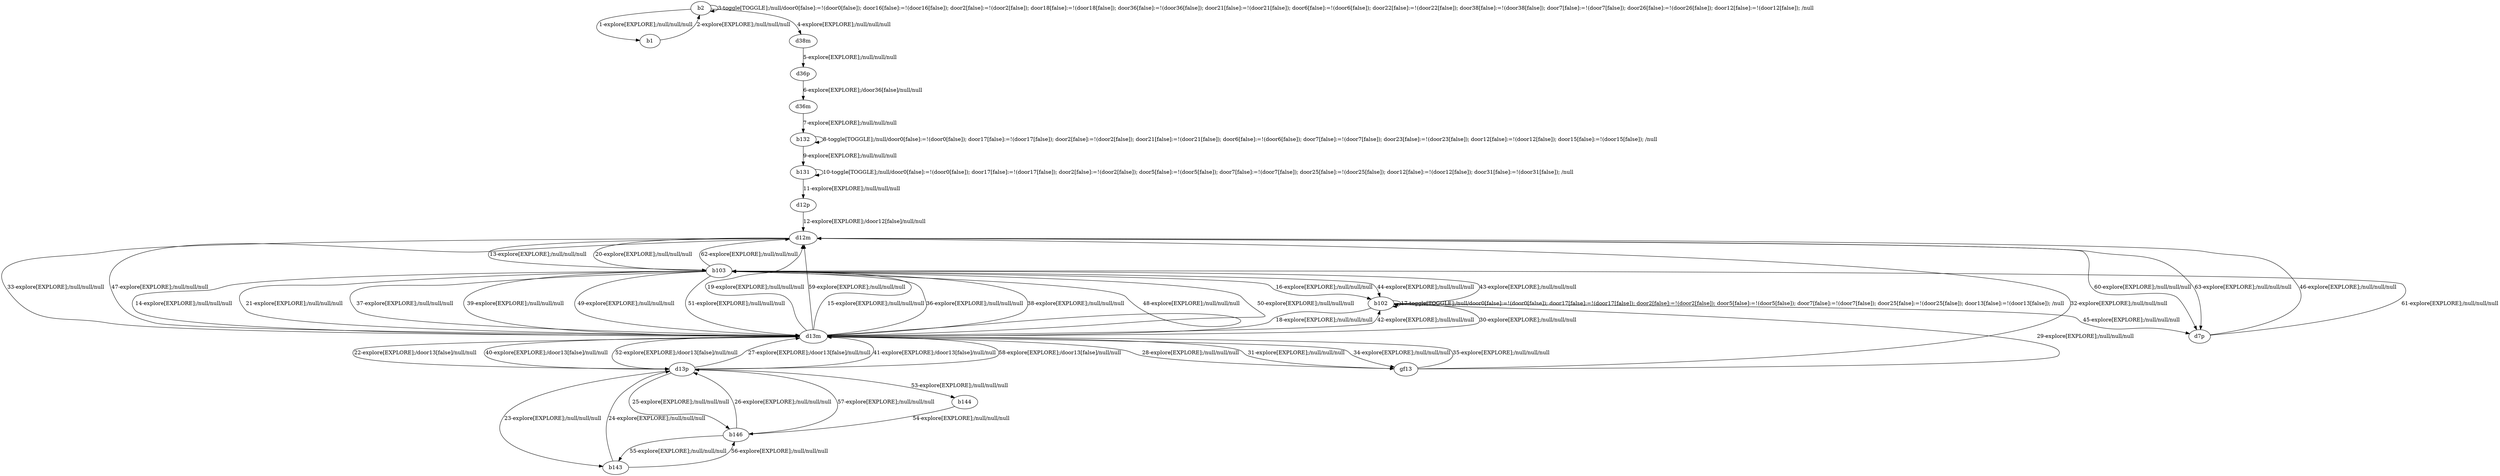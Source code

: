 # Total number of goals covered by this test: 3
# gf13 --> d12m
# b144 --> b146
# b146 --> d13p

digraph g {
"b2" -> "b1" [label = "1-explore[EXPLORE];/null/null/null"];
"b1" -> "b2" [label = "2-explore[EXPLORE];/null/null/null"];
"b2" -> "b2" [label = "3-toggle[TOGGLE];/null/door0[false]:=!(door0[false]); door16[false]:=!(door16[false]); door2[false]:=!(door2[false]); door18[false]:=!(door18[false]); door36[false]:=!(door36[false]); door21[false]:=!(door21[false]); door6[false]:=!(door6[false]); door22[false]:=!(door22[false]); door38[false]:=!(door38[false]); door7[false]:=!(door7[false]); door26[false]:=!(door26[false]); door12[false]:=!(door12[false]); /null"];
"b2" -> "d38m" [label = "4-explore[EXPLORE];/null/null/null"];
"d38m" -> "d36p" [label = "5-explore[EXPLORE];/null/null/null"];
"d36p" -> "d36m" [label = "6-explore[EXPLORE];/door36[false]/null/null"];
"d36m" -> "b132" [label = "7-explore[EXPLORE];/null/null/null"];
"b132" -> "b132" [label = "8-toggle[TOGGLE];/null/door0[false]:=!(door0[false]); door17[false]:=!(door17[false]); door2[false]:=!(door2[false]); door21[false]:=!(door21[false]); door6[false]:=!(door6[false]); door7[false]:=!(door7[false]); door23[false]:=!(door23[false]); door12[false]:=!(door12[false]); door15[false]:=!(door15[false]); /null"];
"b132" -> "b131" [label = "9-explore[EXPLORE];/null/null/null"];
"b131" -> "b131" [label = "10-toggle[TOGGLE];/null/door0[false]:=!(door0[false]); door17[false]:=!(door17[false]); door2[false]:=!(door2[false]); door5[false]:=!(door5[false]); door7[false]:=!(door7[false]); door25[false]:=!(door25[false]); door12[false]:=!(door12[false]); door31[false]:=!(door31[false]); /null"];
"b131" -> "d12p" [label = "11-explore[EXPLORE];/null/null/null"];
"d12p" -> "d12m" [label = "12-explore[EXPLORE];/door12[false]/null/null"];
"d12m" -> "b103" [label = "13-explore[EXPLORE];/null/null/null"];
"b103" -> "d13m" [label = "14-explore[EXPLORE];/null/null/null"];
"d13m" -> "b103" [label = "15-explore[EXPLORE];/null/null/null"];
"b103" -> "b102" [label = "16-explore[EXPLORE];/null/null/null"];
"b102" -> "b102" [label = "17-toggle[TOGGLE];/null/door0[false]:=!(door0[false]); door17[false]:=!(door17[false]); door2[false]:=!(door2[false]); door5[false]:=!(door5[false]); door7[false]:=!(door7[false]); door25[false]:=!(door25[false]); door13[false]:=!(door13[false]); /null"];
"b102" -> "d13m" [label = "18-explore[EXPLORE];/null/null/null"];
"d13m" -> "d12m" [label = "19-explore[EXPLORE];/null/null/null"];
"d12m" -> "b103" [label = "20-explore[EXPLORE];/null/null/null"];
"b103" -> "d13m" [label = "21-explore[EXPLORE];/null/null/null"];
"d13m" -> "d13p" [label = "22-explore[EXPLORE];/door13[false]/null/null"];
"d13p" -> "b143" [label = "23-explore[EXPLORE];/null/null/null"];
"b143" -> "d13p" [label = "24-explore[EXPLORE];/null/null/null"];
"d13p" -> "b146" [label = "25-explore[EXPLORE];/null/null/null"];
"b146" -> "d13p" [label = "26-explore[EXPLORE];/null/null/null"];
"d13p" -> "d13m" [label = "27-explore[EXPLORE];/door13[false]/null/null"];
"d13m" -> "gf13" [label = "28-explore[EXPLORE];/null/null/null"];
"gf13" -> "b102" [label = "29-explore[EXPLORE];/null/null/null"];
"b102" -> "d13m" [label = "30-explore[EXPLORE];/null/null/null"];
"d13m" -> "gf13" [label = "31-explore[EXPLORE];/null/null/null"];
"gf13" -> "d12m" [label = "32-explore[EXPLORE];/null/null/null"];
"d12m" -> "d13m" [label = "33-explore[EXPLORE];/null/null/null"];
"d13m" -> "gf13" [label = "34-explore[EXPLORE];/null/null/null"];
"gf13" -> "d13m" [label = "35-explore[EXPLORE];/null/null/null"];
"d13m" -> "b103" [label = "36-explore[EXPLORE];/null/null/null"];
"b103" -> "d13m" [label = "37-explore[EXPLORE];/null/null/null"];
"d13m" -> "b103" [label = "38-explore[EXPLORE];/null/null/null"];
"b103" -> "d13m" [label = "39-explore[EXPLORE];/null/null/null"];
"d13m" -> "d13p" [label = "40-explore[EXPLORE];/door13[false]/null/null"];
"d13p" -> "d13m" [label = "41-explore[EXPLORE];/door13[false]/null/null"];
"d13m" -> "b102" [label = "42-explore[EXPLORE];/null/null/null"];
"b102" -> "b103" [label = "43-explore[EXPLORE];/null/null/null"];
"b103" -> "b102" [label = "44-explore[EXPLORE];/null/null/null"];
"b102" -> "d7p" [label = "45-explore[EXPLORE];/null/null/null"];
"d7p" -> "d12m" [label = "46-explore[EXPLORE];/null/null/null"];
"d12m" -> "d13m" [label = "47-explore[EXPLORE];/null/null/null"];
"d13m" -> "b103" [label = "48-explore[EXPLORE];/null/null/null"];
"b103" -> "d13m" [label = "49-explore[EXPLORE];/null/null/null"];
"d13m" -> "b103" [label = "50-explore[EXPLORE];/null/null/null"];
"b103" -> "d13m" [label = "51-explore[EXPLORE];/null/null/null"];
"d13m" -> "d13p" [label = "52-explore[EXPLORE];/door13[false]/null/null"];
"d13p" -> "b144" [label = "53-explore[EXPLORE];/null/null/null"];
"b144" -> "b146" [label = "54-explore[EXPLORE];/null/null/null"];
"b146" -> "b143" [label = "55-explore[EXPLORE];/null/null/null"];
"b143" -> "b146" [label = "56-explore[EXPLORE];/null/null/null"];
"b146" -> "d13p" [label = "57-explore[EXPLORE];/null/null/null"];
"d13p" -> "d13m" [label = "58-explore[EXPLORE];/door13[false]/null/null"];
"d13m" -> "d12m" [label = "59-explore[EXPLORE];/null/null/null"];
"d12m" -> "d7p" [label = "60-explore[EXPLORE];/null/null/null"];
"d7p" -> "b103" [label = "61-explore[EXPLORE];/null/null/null"];
"b103" -> "d12m" [label = "62-explore[EXPLORE];/null/null/null"];
"d12m" -> "d7p" [label = "63-explore[EXPLORE];/null/null/null"];
}